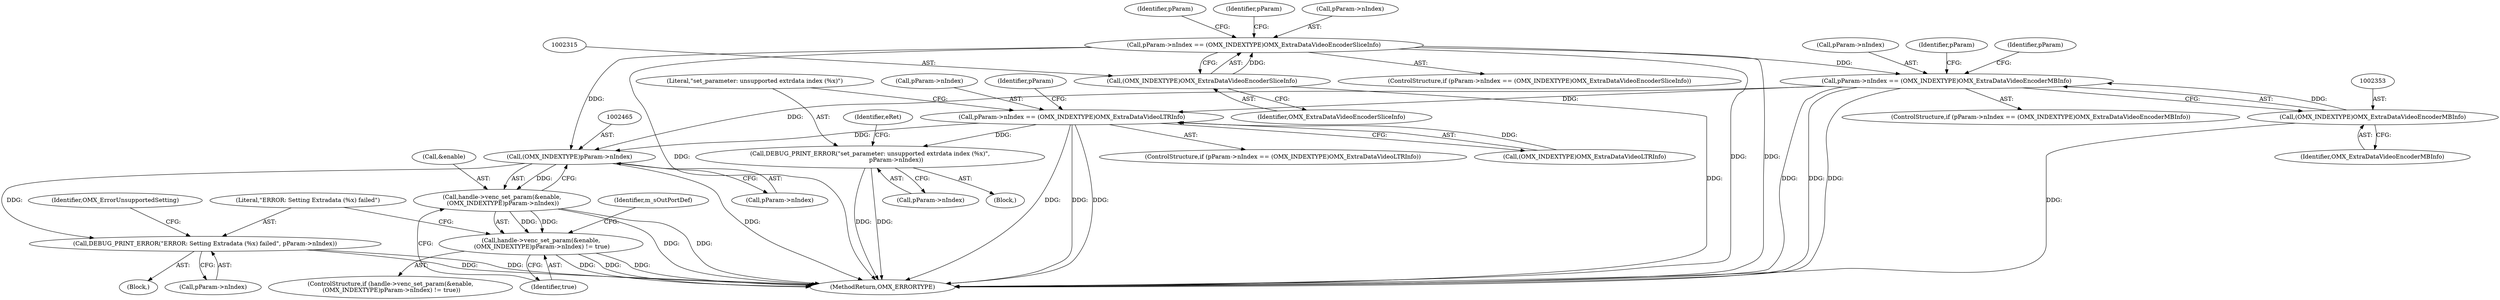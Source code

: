 digraph "0_Android_89913d7df36dbeb458ce165856bd6505a2ec647d_2@pointer" {
"1002348" [label="(Call,pParam->nIndex == (OMX_INDEXTYPE)OMX_ExtraDataVideoEncoderMBInfo)"];
"1002310" [label="(Call,pParam->nIndex == (OMX_INDEXTYPE)OMX_ExtraDataVideoEncoderSliceInfo)"];
"1002314" [label="(Call,(OMX_INDEXTYPE)OMX_ExtraDataVideoEncoderSliceInfo)"];
"1002352" [label="(Call,(OMX_INDEXTYPE)OMX_ExtraDataVideoEncoderMBInfo)"];
"1002386" [label="(Call,pParam->nIndex == (OMX_INDEXTYPE)OMX_ExtraDataVideoLTRInfo)"];
"1002430" [label="(Call,DEBUG_PRINT_ERROR(\"set_parameter: unsupported extrdata index (%x)\",\n                            pParam->nIndex))"];
"1002464" [label="(Call,(OMX_INDEXTYPE)pParam->nIndex)"];
"1002461" [label="(Call,handle->venc_set_param(&enable,\n (OMX_INDEXTYPE)pParam->nIndex))"];
"1002460" [label="(Call,handle->venc_set_param(&enable,\n (OMX_INDEXTYPE)pParam->nIndex) != true)"];
"1002471" [label="(Call,DEBUG_PRINT_ERROR(\"ERROR: Setting Extradata (%x) failed\", pParam->nIndex))"];
"1002348" [label="(Call,pParam->nIndex == (OMX_INDEXTYPE)OMX_ExtraDataVideoEncoderMBInfo)"];
"1002461" [label="(Call,handle->venc_set_param(&enable,\n (OMX_INDEXTYPE)pParam->nIndex))"];
"1002321" [label="(Identifier,pParam)"];
"1002350" [label="(Identifier,pParam)"];
"1002316" [label="(Identifier,OMX_ExtraDataVideoEncoderSliceInfo)"];
"1002397" [label="(Identifier,pParam)"];
"1002429" [label="(Block,)"];
"1002387" [label="(Call,pParam->nIndex)"];
"1002432" [label="(Call,pParam->nIndex)"];
"1002459" [label="(ControlStructure,if (handle->venc_set_param(&enable,\n (OMX_INDEXTYPE)pParam->nIndex) != true))"];
"1002310" [label="(Call,pParam->nIndex == (OMX_INDEXTYPE)OMX_ExtraDataVideoEncoderSliceInfo)"];
"1002430" [label="(Call,DEBUG_PRINT_ERROR(\"set_parameter: unsupported extrdata index (%x)\",\n                            pParam->nIndex))"];
"1002472" [label="(Literal,\"ERROR: Setting Extradata (%x) failed\")"];
"1002473" [label="(Call,pParam->nIndex)"];
"1002462" [label="(Call,&enable)"];
"1002309" [label="(ControlStructure,if (pParam->nIndex == (OMX_INDEXTYPE)OMX_ExtraDataVideoEncoderSliceInfo))"];
"1002466" [label="(Call,pParam->nIndex)"];
"1002390" [label="(Call,(OMX_INDEXTYPE)OMX_ExtraDataVideoLTRInfo)"];
"1002385" [label="(ControlStructure,if (pParam->nIndex == (OMX_INDEXTYPE)OMX_ExtraDataVideoLTRInfo))"];
"1002471" [label="(Call,DEBUG_PRINT_ERROR(\"ERROR: Setting Extradata (%x) failed\", pParam->nIndex))"];
"1002354" [label="(Identifier,OMX_ExtraDataVideoEncoderMBInfo)"];
"1002386" [label="(Call,pParam->nIndex == (OMX_INDEXTYPE)OMX_ExtraDataVideoLTRInfo)"];
"1002311" [label="(Call,pParam->nIndex)"];
"1002349" [label="(Call,pParam->nIndex)"];
"1002469" [label="(Identifier,true)"];
"1002436" [label="(Identifier,eRet)"];
"1002477" [label="(Identifier,OMX_ErrorUnsupportedSetting)"];
"1002460" [label="(Call,handle->venc_set_param(&enable,\n (OMX_INDEXTYPE)pParam->nIndex) != true)"];
"1002470" [label="(Block,)"];
"1002431" [label="(Literal,\"set_parameter: unsupported extrdata index (%x)\")"];
"1002951" [label="(MethodReturn,OMX_ERRORTYPE)"];
"1002464" [label="(Call,(OMX_INDEXTYPE)pParam->nIndex)"];
"1002359" [label="(Identifier,pParam)"];
"1002347" [label="(ControlStructure,if (pParam->nIndex == (OMX_INDEXTYPE)OMX_ExtraDataVideoEncoderMBInfo))"];
"1002314" [label="(Call,(OMX_INDEXTYPE)OMX_ExtraDataVideoEncoderSliceInfo)"];
"1002482" [label="(Identifier,m_sOutPortDef)"];
"1002388" [label="(Identifier,pParam)"];
"1002352" [label="(Call,(OMX_INDEXTYPE)OMX_ExtraDataVideoEncoderMBInfo)"];
"1002348" -> "1002347"  [label="AST: "];
"1002348" -> "1002352"  [label="CFG: "];
"1002349" -> "1002348"  [label="AST: "];
"1002352" -> "1002348"  [label="AST: "];
"1002359" -> "1002348"  [label="CFG: "];
"1002388" -> "1002348"  [label="CFG: "];
"1002348" -> "1002951"  [label="DDG: "];
"1002348" -> "1002951"  [label="DDG: "];
"1002348" -> "1002951"  [label="DDG: "];
"1002310" -> "1002348"  [label="DDG: "];
"1002352" -> "1002348"  [label="DDG: "];
"1002348" -> "1002386"  [label="DDG: "];
"1002348" -> "1002464"  [label="DDG: "];
"1002310" -> "1002309"  [label="AST: "];
"1002310" -> "1002314"  [label="CFG: "];
"1002311" -> "1002310"  [label="AST: "];
"1002314" -> "1002310"  [label="AST: "];
"1002321" -> "1002310"  [label="CFG: "];
"1002350" -> "1002310"  [label="CFG: "];
"1002310" -> "1002951"  [label="DDG: "];
"1002310" -> "1002951"  [label="DDG: "];
"1002310" -> "1002951"  [label="DDG: "];
"1002314" -> "1002310"  [label="DDG: "];
"1002310" -> "1002464"  [label="DDG: "];
"1002314" -> "1002316"  [label="CFG: "];
"1002315" -> "1002314"  [label="AST: "];
"1002316" -> "1002314"  [label="AST: "];
"1002314" -> "1002951"  [label="DDG: "];
"1002352" -> "1002354"  [label="CFG: "];
"1002353" -> "1002352"  [label="AST: "];
"1002354" -> "1002352"  [label="AST: "];
"1002352" -> "1002951"  [label="DDG: "];
"1002386" -> "1002385"  [label="AST: "];
"1002386" -> "1002390"  [label="CFG: "];
"1002387" -> "1002386"  [label="AST: "];
"1002390" -> "1002386"  [label="AST: "];
"1002397" -> "1002386"  [label="CFG: "];
"1002431" -> "1002386"  [label="CFG: "];
"1002386" -> "1002951"  [label="DDG: "];
"1002386" -> "1002951"  [label="DDG: "];
"1002386" -> "1002951"  [label="DDG: "];
"1002390" -> "1002386"  [label="DDG: "];
"1002386" -> "1002430"  [label="DDG: "];
"1002386" -> "1002464"  [label="DDG: "];
"1002430" -> "1002429"  [label="AST: "];
"1002430" -> "1002432"  [label="CFG: "];
"1002431" -> "1002430"  [label="AST: "];
"1002432" -> "1002430"  [label="AST: "];
"1002436" -> "1002430"  [label="CFG: "];
"1002430" -> "1002951"  [label="DDG: "];
"1002430" -> "1002951"  [label="DDG: "];
"1002464" -> "1002461"  [label="AST: "];
"1002464" -> "1002466"  [label="CFG: "];
"1002465" -> "1002464"  [label="AST: "];
"1002466" -> "1002464"  [label="AST: "];
"1002461" -> "1002464"  [label="CFG: "];
"1002464" -> "1002951"  [label="DDG: "];
"1002464" -> "1002461"  [label="DDG: "];
"1002464" -> "1002471"  [label="DDG: "];
"1002461" -> "1002460"  [label="AST: "];
"1002462" -> "1002461"  [label="AST: "];
"1002469" -> "1002461"  [label="CFG: "];
"1002461" -> "1002951"  [label="DDG: "];
"1002461" -> "1002951"  [label="DDG: "];
"1002461" -> "1002460"  [label="DDG: "];
"1002461" -> "1002460"  [label="DDG: "];
"1002460" -> "1002459"  [label="AST: "];
"1002460" -> "1002469"  [label="CFG: "];
"1002469" -> "1002460"  [label="AST: "];
"1002472" -> "1002460"  [label="CFG: "];
"1002482" -> "1002460"  [label="CFG: "];
"1002460" -> "1002951"  [label="DDG: "];
"1002460" -> "1002951"  [label="DDG: "];
"1002460" -> "1002951"  [label="DDG: "];
"1002471" -> "1002470"  [label="AST: "];
"1002471" -> "1002473"  [label="CFG: "];
"1002472" -> "1002471"  [label="AST: "];
"1002473" -> "1002471"  [label="AST: "];
"1002477" -> "1002471"  [label="CFG: "];
"1002471" -> "1002951"  [label="DDG: "];
"1002471" -> "1002951"  [label="DDG: "];
}

